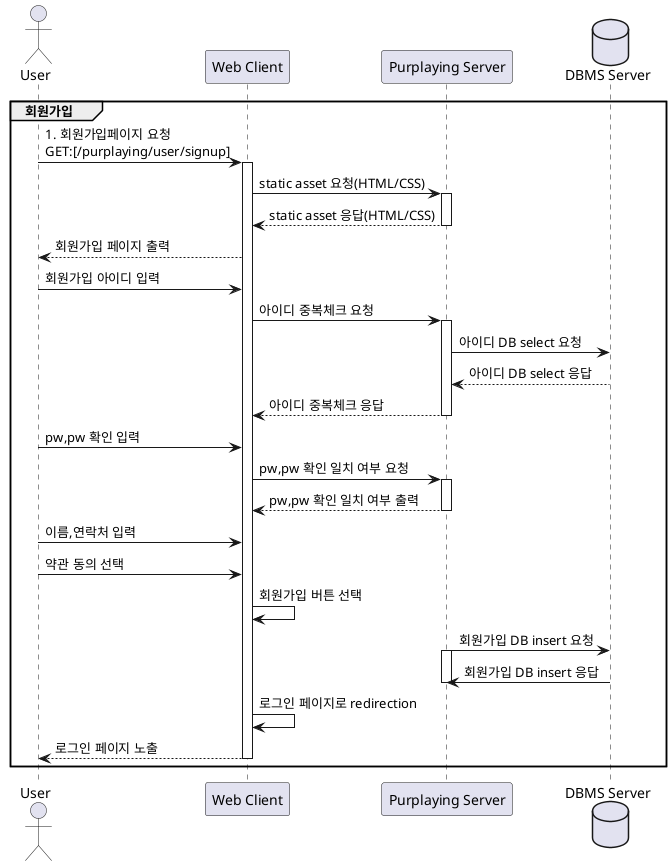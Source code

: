 @startuml

actor User
participant "Web Client" as C
participant "Purplaying Server" as S
database "DBMS Server" as D

group 회원가입
    User -> C:1. 회원가입페이지 요청\nGET:[/purplaying/user/signup]

    activate C
    C -> S:static asset 요청(HTML/CSS)
    activate S
    S --> C: static asset 응답(HTML/CSS)
    deactivate S
    C --> User: 회원가입 페이지 출력

    User -> C:회원가입 아이디 입력

    C -> S:아이디 중복체크 요청
    activate S
    S -> D: 아이디 DB select 요청
    D --> S: 아이디 DB select 응답
    S --> C: 아이디 중복체크 응답
    deactivate S

    User -> C:pw,pw 확인 입력
    C -> S:pw,pw 확인 일치 여부 요청
    activate S
    S --> C:pw,pw 확인 일치 여부 출력
    deactivate S

    User -> C:이름,연락처 입력
    User -> C:약관 동의 선택
    C -> C: 회원가입 버튼 선택
    S -> D: 회원가입 DB insert 요청
    activate S
    D -> S: 회원가입 DB insert 응답
    deactivate S
    C -> C:로그인 페이지로 redirection
    C --> User: 로그인 페이지 노출
    deactivate C
end

@enduml